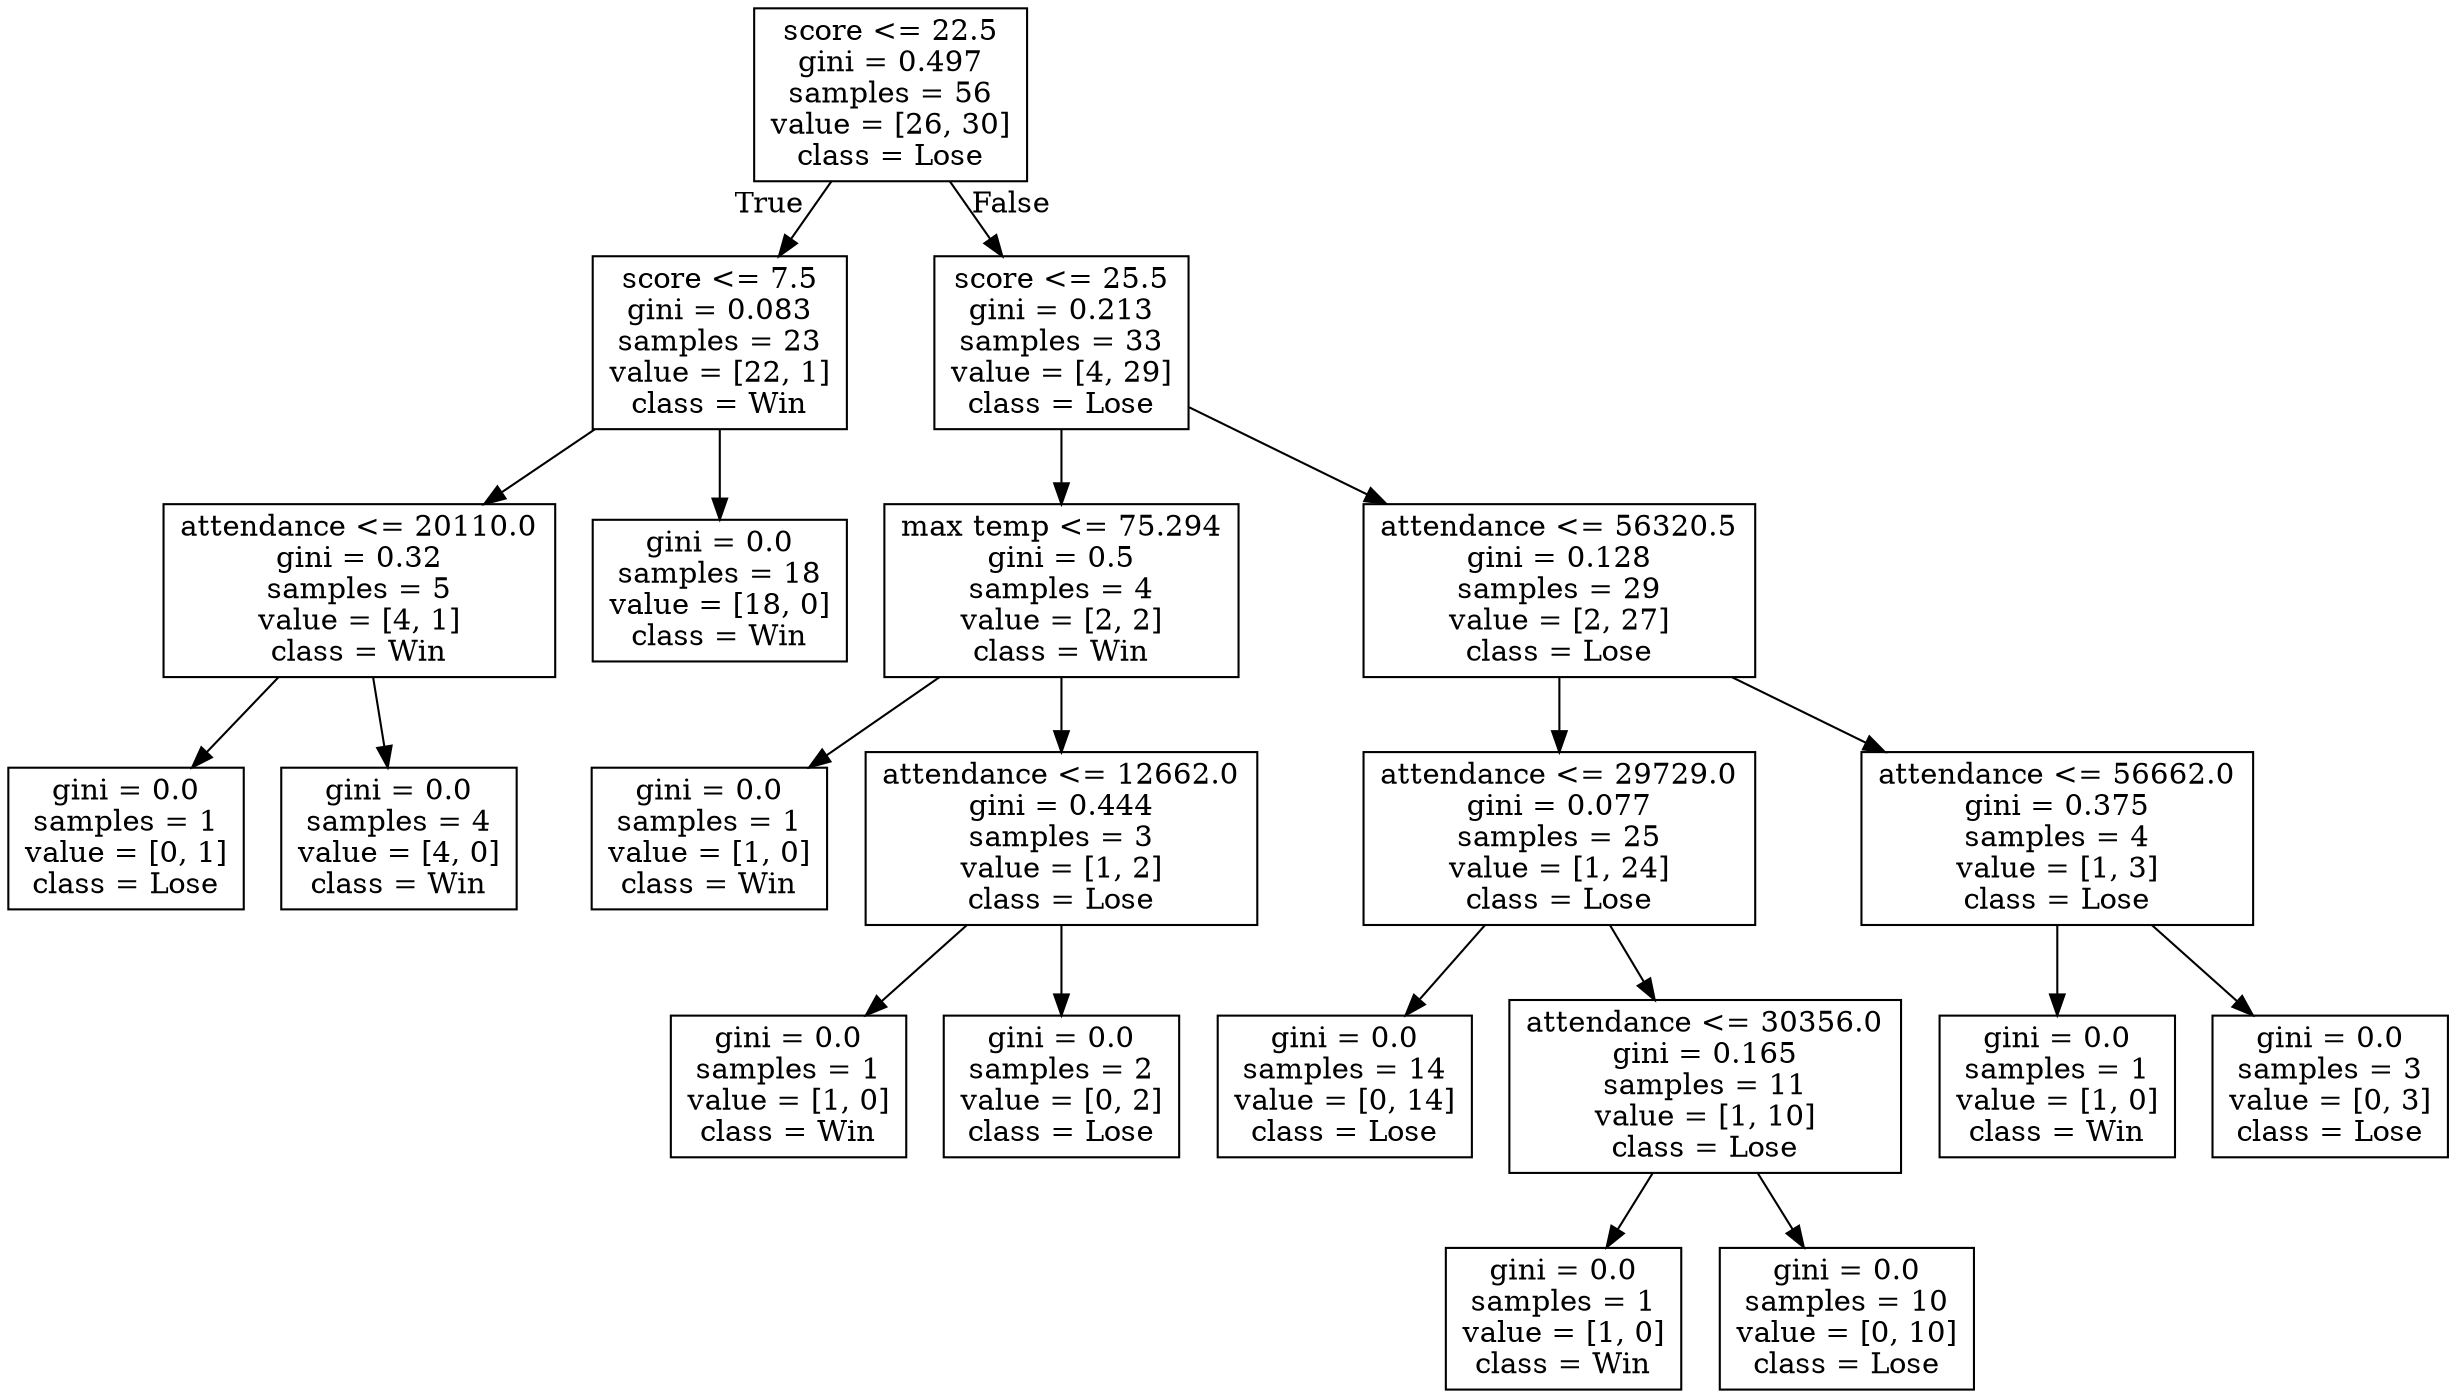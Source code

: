 digraph Tree {
node [shape=box] ;
0 [label="score <= 22.5\ngini = 0.497\nsamples = 56\nvalue = [26, 30]\nclass = Lose"] ;
1 [label="score <= 7.5\ngini = 0.083\nsamples = 23\nvalue = [22, 1]\nclass = Win"] ;
0 -> 1 [labeldistance=2.5, labelangle=45, headlabel="True"] ;
2 [label="attendance <= 20110.0\ngini = 0.32\nsamples = 5\nvalue = [4, 1]\nclass = Win"] ;
1 -> 2 ;
3 [label="gini = 0.0\nsamples = 1\nvalue = [0, 1]\nclass = Lose"] ;
2 -> 3 ;
4 [label="gini = 0.0\nsamples = 4\nvalue = [4, 0]\nclass = Win"] ;
2 -> 4 ;
5 [label="gini = 0.0\nsamples = 18\nvalue = [18, 0]\nclass = Win"] ;
1 -> 5 ;
6 [label="score <= 25.5\ngini = 0.213\nsamples = 33\nvalue = [4, 29]\nclass = Lose"] ;
0 -> 6 [labeldistance=2.5, labelangle=-45, headlabel="False"] ;
7 [label="max temp <= 75.294\ngini = 0.5\nsamples = 4\nvalue = [2, 2]\nclass = Win"] ;
6 -> 7 ;
8 [label="gini = 0.0\nsamples = 1\nvalue = [1, 0]\nclass = Win"] ;
7 -> 8 ;
9 [label="attendance <= 12662.0\ngini = 0.444\nsamples = 3\nvalue = [1, 2]\nclass = Lose"] ;
7 -> 9 ;
10 [label="gini = 0.0\nsamples = 1\nvalue = [1, 0]\nclass = Win"] ;
9 -> 10 ;
11 [label="gini = 0.0\nsamples = 2\nvalue = [0, 2]\nclass = Lose"] ;
9 -> 11 ;
12 [label="attendance <= 56320.5\ngini = 0.128\nsamples = 29\nvalue = [2, 27]\nclass = Lose"] ;
6 -> 12 ;
13 [label="attendance <= 29729.0\ngini = 0.077\nsamples = 25\nvalue = [1, 24]\nclass = Lose"] ;
12 -> 13 ;
14 [label="gini = 0.0\nsamples = 14\nvalue = [0, 14]\nclass = Lose"] ;
13 -> 14 ;
15 [label="attendance <= 30356.0\ngini = 0.165\nsamples = 11\nvalue = [1, 10]\nclass = Lose"] ;
13 -> 15 ;
16 [label="gini = 0.0\nsamples = 1\nvalue = [1, 0]\nclass = Win"] ;
15 -> 16 ;
17 [label="gini = 0.0\nsamples = 10\nvalue = [0, 10]\nclass = Lose"] ;
15 -> 17 ;
18 [label="attendance <= 56662.0\ngini = 0.375\nsamples = 4\nvalue = [1, 3]\nclass = Lose"] ;
12 -> 18 ;
19 [label="gini = 0.0\nsamples = 1\nvalue = [1, 0]\nclass = Win"] ;
18 -> 19 ;
20 [label="gini = 0.0\nsamples = 3\nvalue = [0, 3]\nclass = Lose"] ;
18 -> 20 ;
}